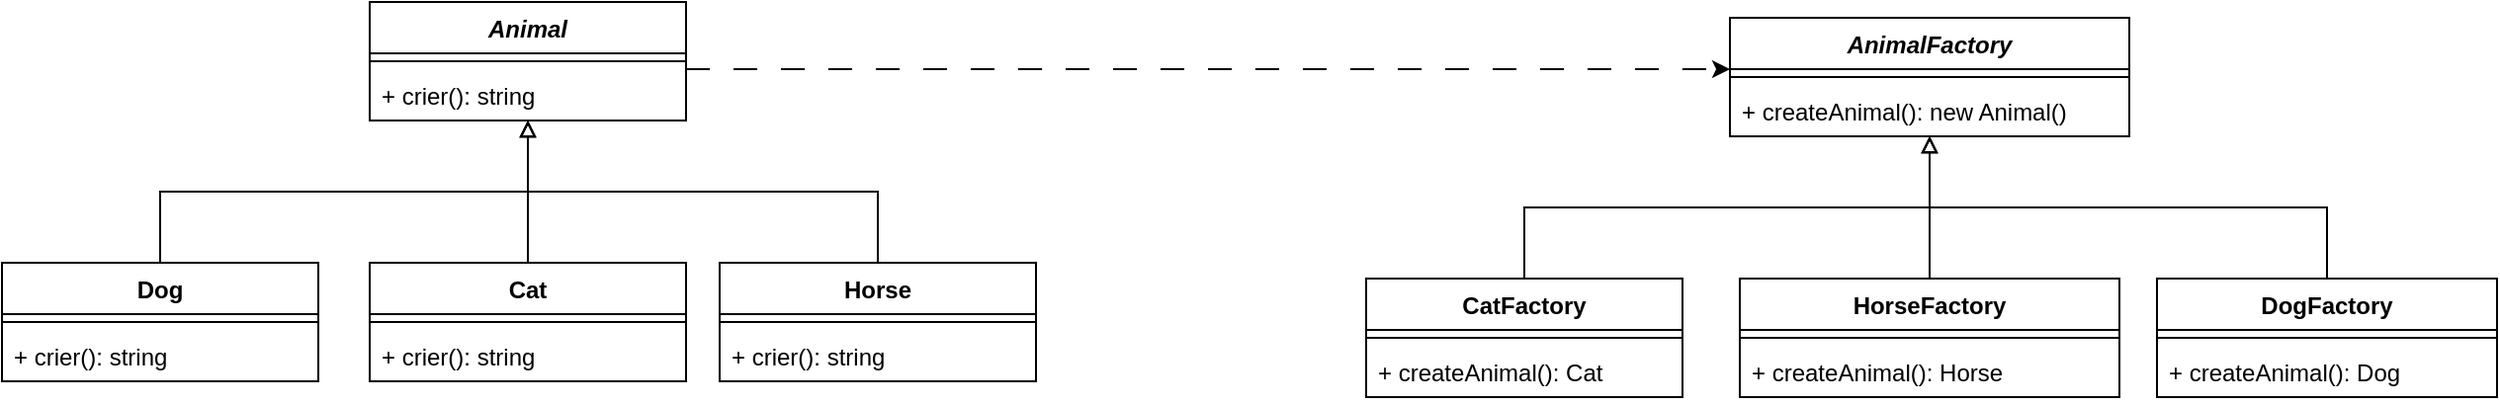 <mxfile version="22.1.18" type="device">
  <diagram name="Page-1" id="929967ad-93f9-6ef4-fab6-5d389245f69c">
    <mxGraphModel dx="1354" dy="1056" grid="0" gridSize="10" guides="1" tooltips="1" connect="1" arrows="1" fold="1" page="0" pageScale="1.5" pageWidth="1169" pageHeight="826" background="none" math="0" shadow="0">
      <root>
        <mxCell id="0" style=";html=1;" />
        <mxCell id="1" style=";html=1;" parent="0" />
        <mxCell id="INFYMjD2sS3bcUGJcJj0-34" style="edgeStyle=elbowEdgeStyle;rounded=0;orthogonalLoop=1;jettySize=auto;html=1;elbow=vertical;dashed=1;dashPattern=12 12;" edge="1" parent="1" source="INFYMjD2sS3bcUGJcJj0-1" target="INFYMjD2sS3bcUGJcJj0-14">
          <mxGeometry relative="1" as="geometry" />
        </mxCell>
        <mxCell id="INFYMjD2sS3bcUGJcJj0-1" value="&lt;i&gt;Animal&lt;/i&gt;" style="swimlane;fontStyle=1;align=center;verticalAlign=top;childLayout=stackLayout;horizontal=1;startSize=26;horizontalStack=0;resizeParent=1;resizeParentMax=0;resizeLast=0;collapsible=1;marginBottom=0;whiteSpace=wrap;html=1;" vertex="1" parent="1">
          <mxGeometry x="341" y="156" width="160" height="60" as="geometry" />
        </mxCell>
        <mxCell id="INFYMjD2sS3bcUGJcJj0-3" value="" style="line;strokeWidth=1;fillColor=none;align=left;verticalAlign=middle;spacingTop=-1;spacingLeft=3;spacingRight=3;rotatable=0;labelPosition=right;points=[];portConstraint=eastwest;strokeColor=inherit;" vertex="1" parent="INFYMjD2sS3bcUGJcJj0-1">
          <mxGeometry y="26" width="160" height="8" as="geometry" />
        </mxCell>
        <mxCell id="INFYMjD2sS3bcUGJcJj0-4" value="+ crier(): string" style="text;strokeColor=none;fillColor=none;align=left;verticalAlign=top;spacingLeft=4;spacingRight=4;overflow=hidden;rotatable=0;points=[[0,0.5],[1,0.5]];portConstraint=eastwest;whiteSpace=wrap;html=1;" vertex="1" parent="INFYMjD2sS3bcUGJcJj0-1">
          <mxGeometry y="34" width="160" height="26" as="geometry" />
        </mxCell>
        <mxCell id="INFYMjD2sS3bcUGJcJj0-33" style="edgeStyle=elbowEdgeStyle;rounded=0;orthogonalLoop=1;jettySize=auto;html=1;elbow=vertical;endArrow=block;endFill=0;" edge="1" parent="1" source="INFYMjD2sS3bcUGJcJj0-5" target="INFYMjD2sS3bcUGJcJj0-4">
          <mxGeometry relative="1" as="geometry" />
        </mxCell>
        <mxCell id="INFYMjD2sS3bcUGJcJj0-5" value="Dog" style="swimlane;fontStyle=1;align=center;verticalAlign=top;childLayout=stackLayout;horizontal=1;startSize=26;horizontalStack=0;resizeParent=1;resizeParentMax=0;resizeLast=0;collapsible=1;marginBottom=0;whiteSpace=wrap;html=1;" vertex="1" parent="1">
          <mxGeometry x="155" y="288" width="160" height="60" as="geometry" />
        </mxCell>
        <mxCell id="INFYMjD2sS3bcUGJcJj0-6" value="" style="line;strokeWidth=1;fillColor=none;align=left;verticalAlign=middle;spacingTop=-1;spacingLeft=3;spacingRight=3;rotatable=0;labelPosition=right;points=[];portConstraint=eastwest;strokeColor=inherit;" vertex="1" parent="INFYMjD2sS3bcUGJcJj0-5">
          <mxGeometry y="26" width="160" height="8" as="geometry" />
        </mxCell>
        <mxCell id="INFYMjD2sS3bcUGJcJj0-7" value="+ crier(): string" style="text;strokeColor=none;fillColor=none;align=left;verticalAlign=top;spacingLeft=4;spacingRight=4;overflow=hidden;rotatable=0;points=[[0,0.5],[1,0.5]];portConstraint=eastwest;whiteSpace=wrap;html=1;" vertex="1" parent="INFYMjD2sS3bcUGJcJj0-5">
          <mxGeometry y="34" width="160" height="26" as="geometry" />
        </mxCell>
        <mxCell id="INFYMjD2sS3bcUGJcJj0-31" style="edgeStyle=elbowEdgeStyle;rounded=0;orthogonalLoop=1;jettySize=auto;html=1;elbow=vertical;endArrow=block;endFill=0;" edge="1" parent="1" source="INFYMjD2sS3bcUGJcJj0-8" target="INFYMjD2sS3bcUGJcJj0-4">
          <mxGeometry relative="1" as="geometry" />
        </mxCell>
        <mxCell id="INFYMjD2sS3bcUGJcJj0-8" value="Cat" style="swimlane;fontStyle=1;align=center;verticalAlign=top;childLayout=stackLayout;horizontal=1;startSize=26;horizontalStack=0;resizeParent=1;resizeParentMax=0;resizeLast=0;collapsible=1;marginBottom=0;whiteSpace=wrap;html=1;" vertex="1" parent="1">
          <mxGeometry x="341" y="288" width="160" height="60" as="geometry" />
        </mxCell>
        <mxCell id="INFYMjD2sS3bcUGJcJj0-9" value="" style="line;strokeWidth=1;fillColor=none;align=left;verticalAlign=middle;spacingTop=-1;spacingLeft=3;spacingRight=3;rotatable=0;labelPosition=right;points=[];portConstraint=eastwest;strokeColor=inherit;" vertex="1" parent="INFYMjD2sS3bcUGJcJj0-8">
          <mxGeometry y="26" width="160" height="8" as="geometry" />
        </mxCell>
        <mxCell id="INFYMjD2sS3bcUGJcJj0-10" value="+ crier(): string" style="text;strokeColor=none;fillColor=none;align=left;verticalAlign=top;spacingLeft=4;spacingRight=4;overflow=hidden;rotatable=0;points=[[0,0.5],[1,0.5]];portConstraint=eastwest;whiteSpace=wrap;html=1;" vertex="1" parent="INFYMjD2sS3bcUGJcJj0-8">
          <mxGeometry y="34" width="160" height="26" as="geometry" />
        </mxCell>
        <mxCell id="INFYMjD2sS3bcUGJcJj0-32" style="edgeStyle=elbowEdgeStyle;rounded=0;orthogonalLoop=1;jettySize=auto;html=1;endArrow=block;endFill=0;elbow=vertical;" edge="1" parent="1" source="INFYMjD2sS3bcUGJcJj0-11" target="INFYMjD2sS3bcUGJcJj0-4">
          <mxGeometry relative="1" as="geometry" />
        </mxCell>
        <mxCell id="INFYMjD2sS3bcUGJcJj0-11" value="Horse" style="swimlane;fontStyle=1;align=center;verticalAlign=top;childLayout=stackLayout;horizontal=1;startSize=26;horizontalStack=0;resizeParent=1;resizeParentMax=0;resizeLast=0;collapsible=1;marginBottom=0;whiteSpace=wrap;html=1;" vertex="1" parent="1">
          <mxGeometry x="518" y="288" width="160" height="60" as="geometry" />
        </mxCell>
        <mxCell id="INFYMjD2sS3bcUGJcJj0-12" value="" style="line;strokeWidth=1;fillColor=none;align=left;verticalAlign=middle;spacingTop=-1;spacingLeft=3;spacingRight=3;rotatable=0;labelPosition=right;points=[];portConstraint=eastwest;strokeColor=inherit;" vertex="1" parent="INFYMjD2sS3bcUGJcJj0-11">
          <mxGeometry y="26" width="160" height="8" as="geometry" />
        </mxCell>
        <mxCell id="INFYMjD2sS3bcUGJcJj0-13" value="+ crier(): string" style="text;strokeColor=none;fillColor=none;align=left;verticalAlign=top;spacingLeft=4;spacingRight=4;overflow=hidden;rotatable=0;points=[[0,0.5],[1,0.5]];portConstraint=eastwest;whiteSpace=wrap;html=1;" vertex="1" parent="INFYMjD2sS3bcUGJcJj0-11">
          <mxGeometry y="34" width="160" height="26" as="geometry" />
        </mxCell>
        <mxCell id="INFYMjD2sS3bcUGJcJj0-14" value="&lt;i&gt;AnimalFactory&lt;/i&gt;" style="swimlane;fontStyle=1;align=center;verticalAlign=top;childLayout=stackLayout;horizontal=1;startSize=26;horizontalStack=0;resizeParent=1;resizeParentMax=0;resizeLast=0;collapsible=1;marginBottom=0;whiteSpace=wrap;html=1;" vertex="1" parent="1">
          <mxGeometry x="1029" y="164" width="202" height="60" as="geometry" />
        </mxCell>
        <mxCell id="INFYMjD2sS3bcUGJcJj0-16" value="" style="line;strokeWidth=1;fillColor=none;align=left;verticalAlign=middle;spacingTop=-1;spacingLeft=3;spacingRight=3;rotatable=0;labelPosition=right;points=[];portConstraint=eastwest;strokeColor=inherit;" vertex="1" parent="INFYMjD2sS3bcUGJcJj0-14">
          <mxGeometry y="26" width="202" height="8" as="geometry" />
        </mxCell>
        <mxCell id="INFYMjD2sS3bcUGJcJj0-17" value="+ createAnimal(): new Animal()" style="text;strokeColor=none;fillColor=none;align=left;verticalAlign=top;spacingLeft=4;spacingRight=4;overflow=hidden;rotatable=0;points=[[0,0.5],[1,0.5]];portConstraint=eastwest;whiteSpace=wrap;html=1;" vertex="1" parent="INFYMjD2sS3bcUGJcJj0-14">
          <mxGeometry y="34" width="202" height="26" as="geometry" />
        </mxCell>
        <mxCell id="INFYMjD2sS3bcUGJcJj0-27" style="edgeStyle=elbowEdgeStyle;rounded=0;orthogonalLoop=1;jettySize=auto;html=1;elbow=vertical;endArrow=block;endFill=0;" edge="1" parent="1" source="INFYMjD2sS3bcUGJcJj0-18" target="INFYMjD2sS3bcUGJcJj0-17">
          <mxGeometry relative="1" as="geometry" />
        </mxCell>
        <mxCell id="INFYMjD2sS3bcUGJcJj0-18" value="CatFactory" style="swimlane;fontStyle=1;align=center;verticalAlign=top;childLayout=stackLayout;horizontal=1;startSize=26;horizontalStack=0;resizeParent=1;resizeParentMax=0;resizeLast=0;collapsible=1;marginBottom=0;whiteSpace=wrap;html=1;" vertex="1" parent="1">
          <mxGeometry x="845" y="296" width="160" height="60" as="geometry" />
        </mxCell>
        <mxCell id="INFYMjD2sS3bcUGJcJj0-19" value="" style="line;strokeWidth=1;fillColor=none;align=left;verticalAlign=middle;spacingTop=-1;spacingLeft=3;spacingRight=3;rotatable=0;labelPosition=right;points=[];portConstraint=eastwest;strokeColor=inherit;" vertex="1" parent="INFYMjD2sS3bcUGJcJj0-18">
          <mxGeometry y="26" width="160" height="8" as="geometry" />
        </mxCell>
        <mxCell id="INFYMjD2sS3bcUGJcJj0-20" value="+ createAnimal(): Cat" style="text;strokeColor=none;fillColor=none;align=left;verticalAlign=top;spacingLeft=4;spacingRight=4;overflow=hidden;rotatable=0;points=[[0,0.5],[1,0.5]];portConstraint=eastwest;whiteSpace=wrap;html=1;" vertex="1" parent="INFYMjD2sS3bcUGJcJj0-18">
          <mxGeometry y="34" width="160" height="26" as="geometry" />
        </mxCell>
        <mxCell id="INFYMjD2sS3bcUGJcJj0-30" style="edgeStyle=elbowEdgeStyle;rounded=0;orthogonalLoop=1;jettySize=auto;html=1;elbow=vertical;endArrow=block;endFill=0;" edge="1" parent="1" source="INFYMjD2sS3bcUGJcJj0-21" target="INFYMjD2sS3bcUGJcJj0-14">
          <mxGeometry relative="1" as="geometry" />
        </mxCell>
        <mxCell id="INFYMjD2sS3bcUGJcJj0-21" value="DogFactory" style="swimlane;fontStyle=1;align=center;verticalAlign=top;childLayout=stackLayout;horizontal=1;startSize=26;horizontalStack=0;resizeParent=1;resizeParentMax=0;resizeLast=0;collapsible=1;marginBottom=0;whiteSpace=wrap;html=1;" vertex="1" parent="1">
          <mxGeometry x="1245" y="296" width="172" height="60" as="geometry" />
        </mxCell>
        <mxCell id="INFYMjD2sS3bcUGJcJj0-22" value="" style="line;strokeWidth=1;fillColor=none;align=left;verticalAlign=middle;spacingTop=-1;spacingLeft=3;spacingRight=3;rotatable=0;labelPosition=right;points=[];portConstraint=eastwest;strokeColor=inherit;" vertex="1" parent="INFYMjD2sS3bcUGJcJj0-21">
          <mxGeometry y="26" width="172" height="8" as="geometry" />
        </mxCell>
        <mxCell id="INFYMjD2sS3bcUGJcJj0-23" value="+ createAnimal(): Dog" style="text;strokeColor=none;fillColor=none;align=left;verticalAlign=top;spacingLeft=4;spacingRight=4;overflow=hidden;rotatable=0;points=[[0,0.5],[1,0.5]];portConstraint=eastwest;whiteSpace=wrap;html=1;" vertex="1" parent="INFYMjD2sS3bcUGJcJj0-21">
          <mxGeometry y="34" width="172" height="26" as="geometry" />
        </mxCell>
        <mxCell id="INFYMjD2sS3bcUGJcJj0-28" style="rounded=0;orthogonalLoop=1;jettySize=auto;html=1;edgeStyle=elbowEdgeStyle;elbow=vertical;endArrow=block;endFill=0;" edge="1" parent="1" source="INFYMjD2sS3bcUGJcJj0-24" target="INFYMjD2sS3bcUGJcJj0-17">
          <mxGeometry relative="1" as="geometry" />
        </mxCell>
        <mxCell id="INFYMjD2sS3bcUGJcJj0-24" value="HorseFactory" style="swimlane;fontStyle=1;align=center;verticalAlign=top;childLayout=stackLayout;horizontal=1;startSize=26;horizontalStack=0;resizeParent=1;resizeParentMax=0;resizeLast=0;collapsible=1;marginBottom=0;whiteSpace=wrap;html=1;" vertex="1" parent="1">
          <mxGeometry x="1034" y="296" width="192" height="60" as="geometry" />
        </mxCell>
        <mxCell id="INFYMjD2sS3bcUGJcJj0-25" value="" style="line;strokeWidth=1;fillColor=none;align=left;verticalAlign=middle;spacingTop=-1;spacingLeft=3;spacingRight=3;rotatable=0;labelPosition=right;points=[];portConstraint=eastwest;strokeColor=inherit;" vertex="1" parent="INFYMjD2sS3bcUGJcJj0-24">
          <mxGeometry y="26" width="192" height="8" as="geometry" />
        </mxCell>
        <mxCell id="INFYMjD2sS3bcUGJcJj0-26" value="+ createAnimal(): Horse" style="text;strokeColor=none;fillColor=none;align=left;verticalAlign=top;spacingLeft=4;spacingRight=4;overflow=hidden;rotatable=0;points=[[0,0.5],[1,0.5]];portConstraint=eastwest;whiteSpace=wrap;html=1;" vertex="1" parent="INFYMjD2sS3bcUGJcJj0-24">
          <mxGeometry y="34" width="192" height="26" as="geometry" />
        </mxCell>
      </root>
    </mxGraphModel>
  </diagram>
</mxfile>
